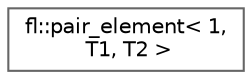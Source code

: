 digraph "Graphical Class Hierarchy"
{
 // INTERACTIVE_SVG=YES
 // LATEX_PDF_SIZE
  bgcolor="transparent";
  edge [fontname=Helvetica,fontsize=10,labelfontname=Helvetica,labelfontsize=10];
  node [fontname=Helvetica,fontsize=10,shape=box,height=0.2,width=0.4];
  rankdir="LR";
  Node0 [id="Node000000",label="fl::pair_element\< 1,\l T1, T2 \>",height=0.2,width=0.4,color="grey40", fillcolor="white", style="filled",URL="$d4/d36/namespacefl.html#d8/dbc/structfl_1_1pair__element_3_011_00_01_t1_00_01_t2_01_4",tooltip=" "];
}

